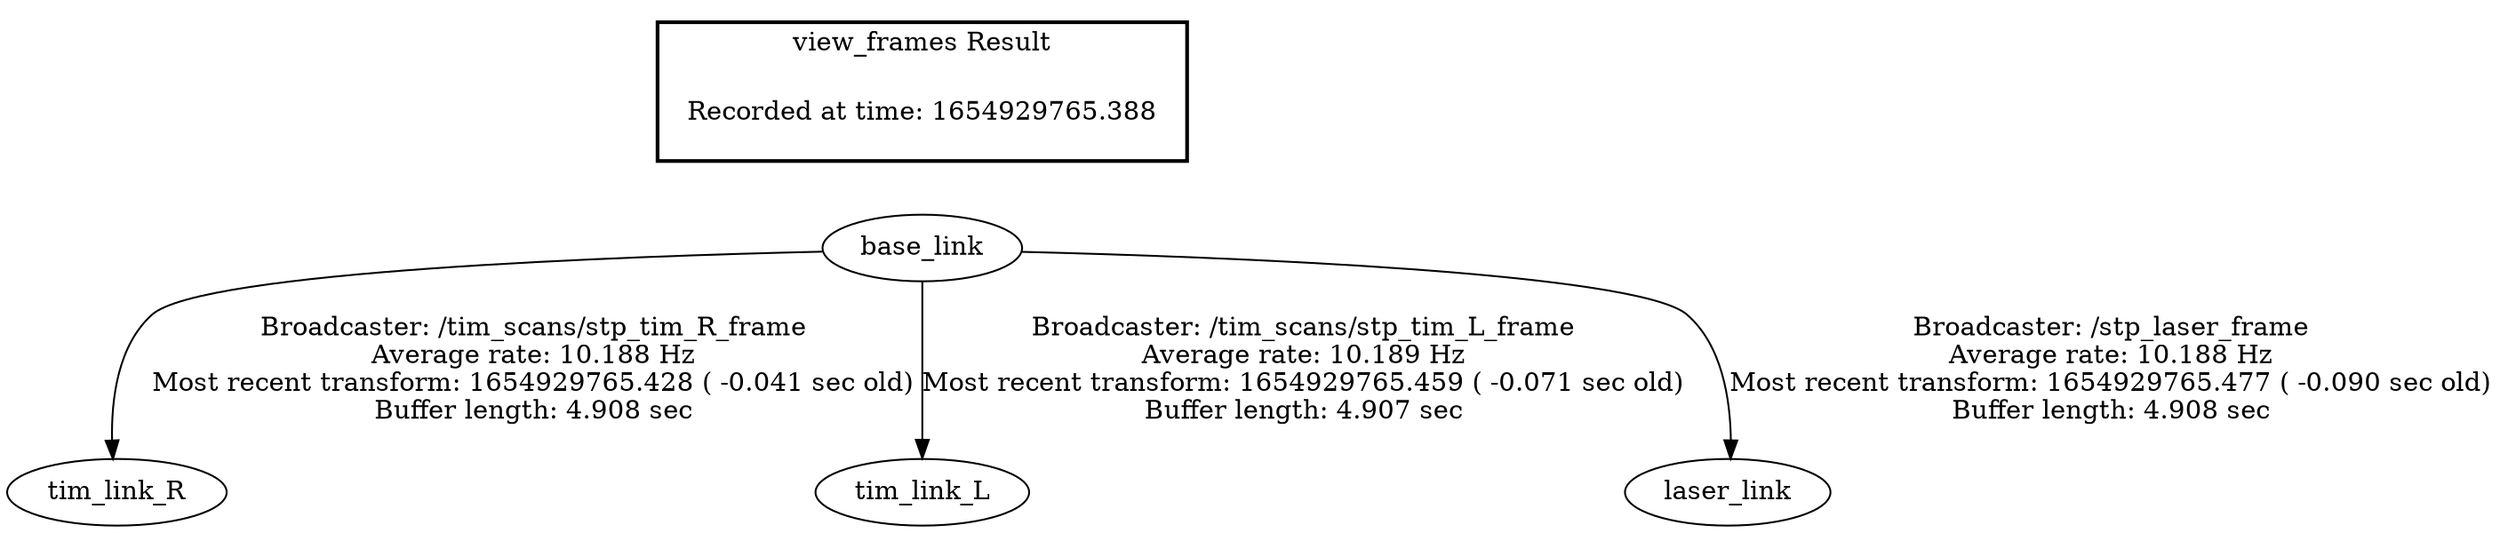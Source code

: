 digraph G {
"base_link" -> "tim_link_R"[label="Broadcaster: /tim_scans/stp_tim_R_frame\nAverage rate: 10.188 Hz\nMost recent transform: 1654929765.428 ( -0.041 sec old)\nBuffer length: 4.908 sec\n"];
"base_link" -> "tim_link_L"[label="Broadcaster: /tim_scans/stp_tim_L_frame\nAverage rate: 10.189 Hz\nMost recent transform: 1654929765.459 ( -0.071 sec old)\nBuffer length: 4.907 sec\n"];
"base_link" -> "laser_link"[label="Broadcaster: /stp_laser_frame\nAverage rate: 10.188 Hz\nMost recent transform: 1654929765.477 ( -0.090 sec old)\nBuffer length: 4.908 sec\n"];
edge [style=invis];
 subgraph cluster_legend { style=bold; color=black; label ="view_frames Result";
"Recorded at time: 1654929765.388"[ shape=plaintext ] ;
 }->"base_link";
}